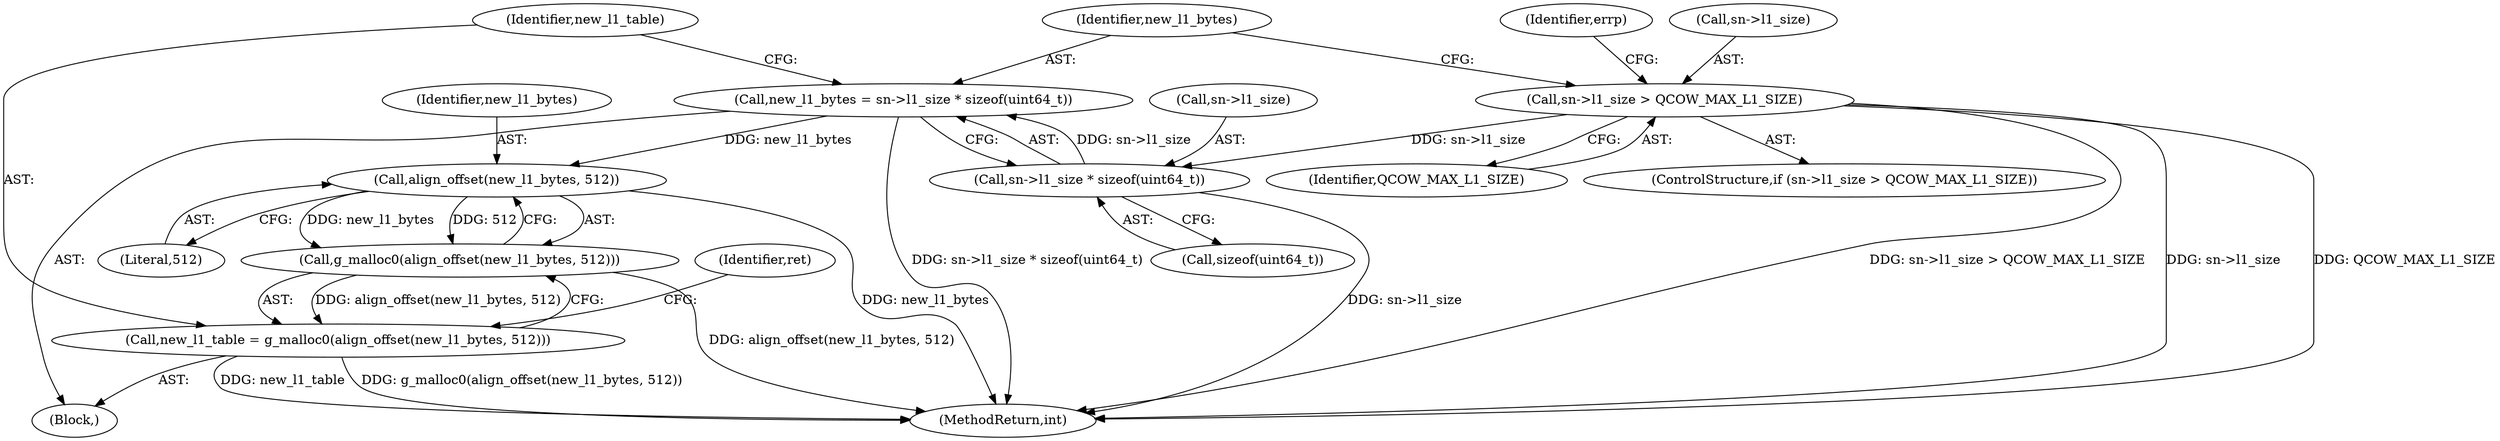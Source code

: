 digraph "0_qemu_6a83f8b5bec6f59e56cc49bd49e4c3f8f805d56f@API" {
"1000162" [label="(Call,new_l1_bytes = sn->l1_size * sizeof(uint64_t))"];
"1000164" [label="(Call,sn->l1_size * sizeof(uint64_t))"];
"1000150" [label="(Call,sn->l1_size > QCOW_MAX_L1_SIZE)"];
"1000173" [label="(Call,align_offset(new_l1_bytes, 512))"];
"1000172" [label="(Call,g_malloc0(align_offset(new_l1_bytes, 512)))"];
"1000170" [label="(Call,new_l1_table = g_malloc0(align_offset(new_l1_bytes, 512)))"];
"1000164" [label="(Call,sn->l1_size * sizeof(uint64_t))"];
"1000168" [label="(Call,sizeof(uint64_t))"];
"1000154" [label="(Identifier,QCOW_MAX_L1_SIZE)"];
"1000175" [label="(Literal,512)"];
"1000170" [label="(Call,new_l1_table = g_malloc0(align_offset(new_l1_bytes, 512)))"];
"1000149" [label="(ControlStructure,if (sn->l1_size > QCOW_MAX_L1_SIZE))"];
"1000173" [label="(Call,align_offset(new_l1_bytes, 512))"];
"1000178" [label="(MethodReturn,int)"];
"1000171" [label="(Identifier,new_l1_table)"];
"1000157" [label="(Identifier,errp)"];
"1000107" [label="(Block,)"];
"1000165" [label="(Call,sn->l1_size)"];
"1000162" [label="(Call,new_l1_bytes = sn->l1_size * sizeof(uint64_t))"];
"1000151" [label="(Call,sn->l1_size)"];
"1000172" [label="(Call,g_malloc0(align_offset(new_l1_bytes, 512)))"];
"1000174" [label="(Identifier,new_l1_bytes)"];
"1000177" [label="(Identifier,ret)"];
"1000163" [label="(Identifier,new_l1_bytes)"];
"1000150" [label="(Call,sn->l1_size > QCOW_MAX_L1_SIZE)"];
"1000162" -> "1000107"  [label="AST: "];
"1000162" -> "1000164"  [label="CFG: "];
"1000163" -> "1000162"  [label="AST: "];
"1000164" -> "1000162"  [label="AST: "];
"1000171" -> "1000162"  [label="CFG: "];
"1000162" -> "1000178"  [label="DDG: sn->l1_size * sizeof(uint64_t)"];
"1000164" -> "1000162"  [label="DDG: sn->l1_size"];
"1000162" -> "1000173"  [label="DDG: new_l1_bytes"];
"1000164" -> "1000168"  [label="CFG: "];
"1000165" -> "1000164"  [label="AST: "];
"1000168" -> "1000164"  [label="AST: "];
"1000164" -> "1000178"  [label="DDG: sn->l1_size"];
"1000150" -> "1000164"  [label="DDG: sn->l1_size"];
"1000150" -> "1000149"  [label="AST: "];
"1000150" -> "1000154"  [label="CFG: "];
"1000151" -> "1000150"  [label="AST: "];
"1000154" -> "1000150"  [label="AST: "];
"1000157" -> "1000150"  [label="CFG: "];
"1000163" -> "1000150"  [label="CFG: "];
"1000150" -> "1000178"  [label="DDG: sn->l1_size"];
"1000150" -> "1000178"  [label="DDG: QCOW_MAX_L1_SIZE"];
"1000150" -> "1000178"  [label="DDG: sn->l1_size > QCOW_MAX_L1_SIZE"];
"1000173" -> "1000172"  [label="AST: "];
"1000173" -> "1000175"  [label="CFG: "];
"1000174" -> "1000173"  [label="AST: "];
"1000175" -> "1000173"  [label="AST: "];
"1000172" -> "1000173"  [label="CFG: "];
"1000173" -> "1000178"  [label="DDG: new_l1_bytes"];
"1000173" -> "1000172"  [label="DDG: new_l1_bytes"];
"1000173" -> "1000172"  [label="DDG: 512"];
"1000172" -> "1000170"  [label="AST: "];
"1000170" -> "1000172"  [label="CFG: "];
"1000172" -> "1000178"  [label="DDG: align_offset(new_l1_bytes, 512)"];
"1000172" -> "1000170"  [label="DDG: align_offset(new_l1_bytes, 512)"];
"1000170" -> "1000107"  [label="AST: "];
"1000171" -> "1000170"  [label="AST: "];
"1000177" -> "1000170"  [label="CFG: "];
"1000170" -> "1000178"  [label="DDG: g_malloc0(align_offset(new_l1_bytes, 512))"];
"1000170" -> "1000178"  [label="DDG: new_l1_table"];
}
